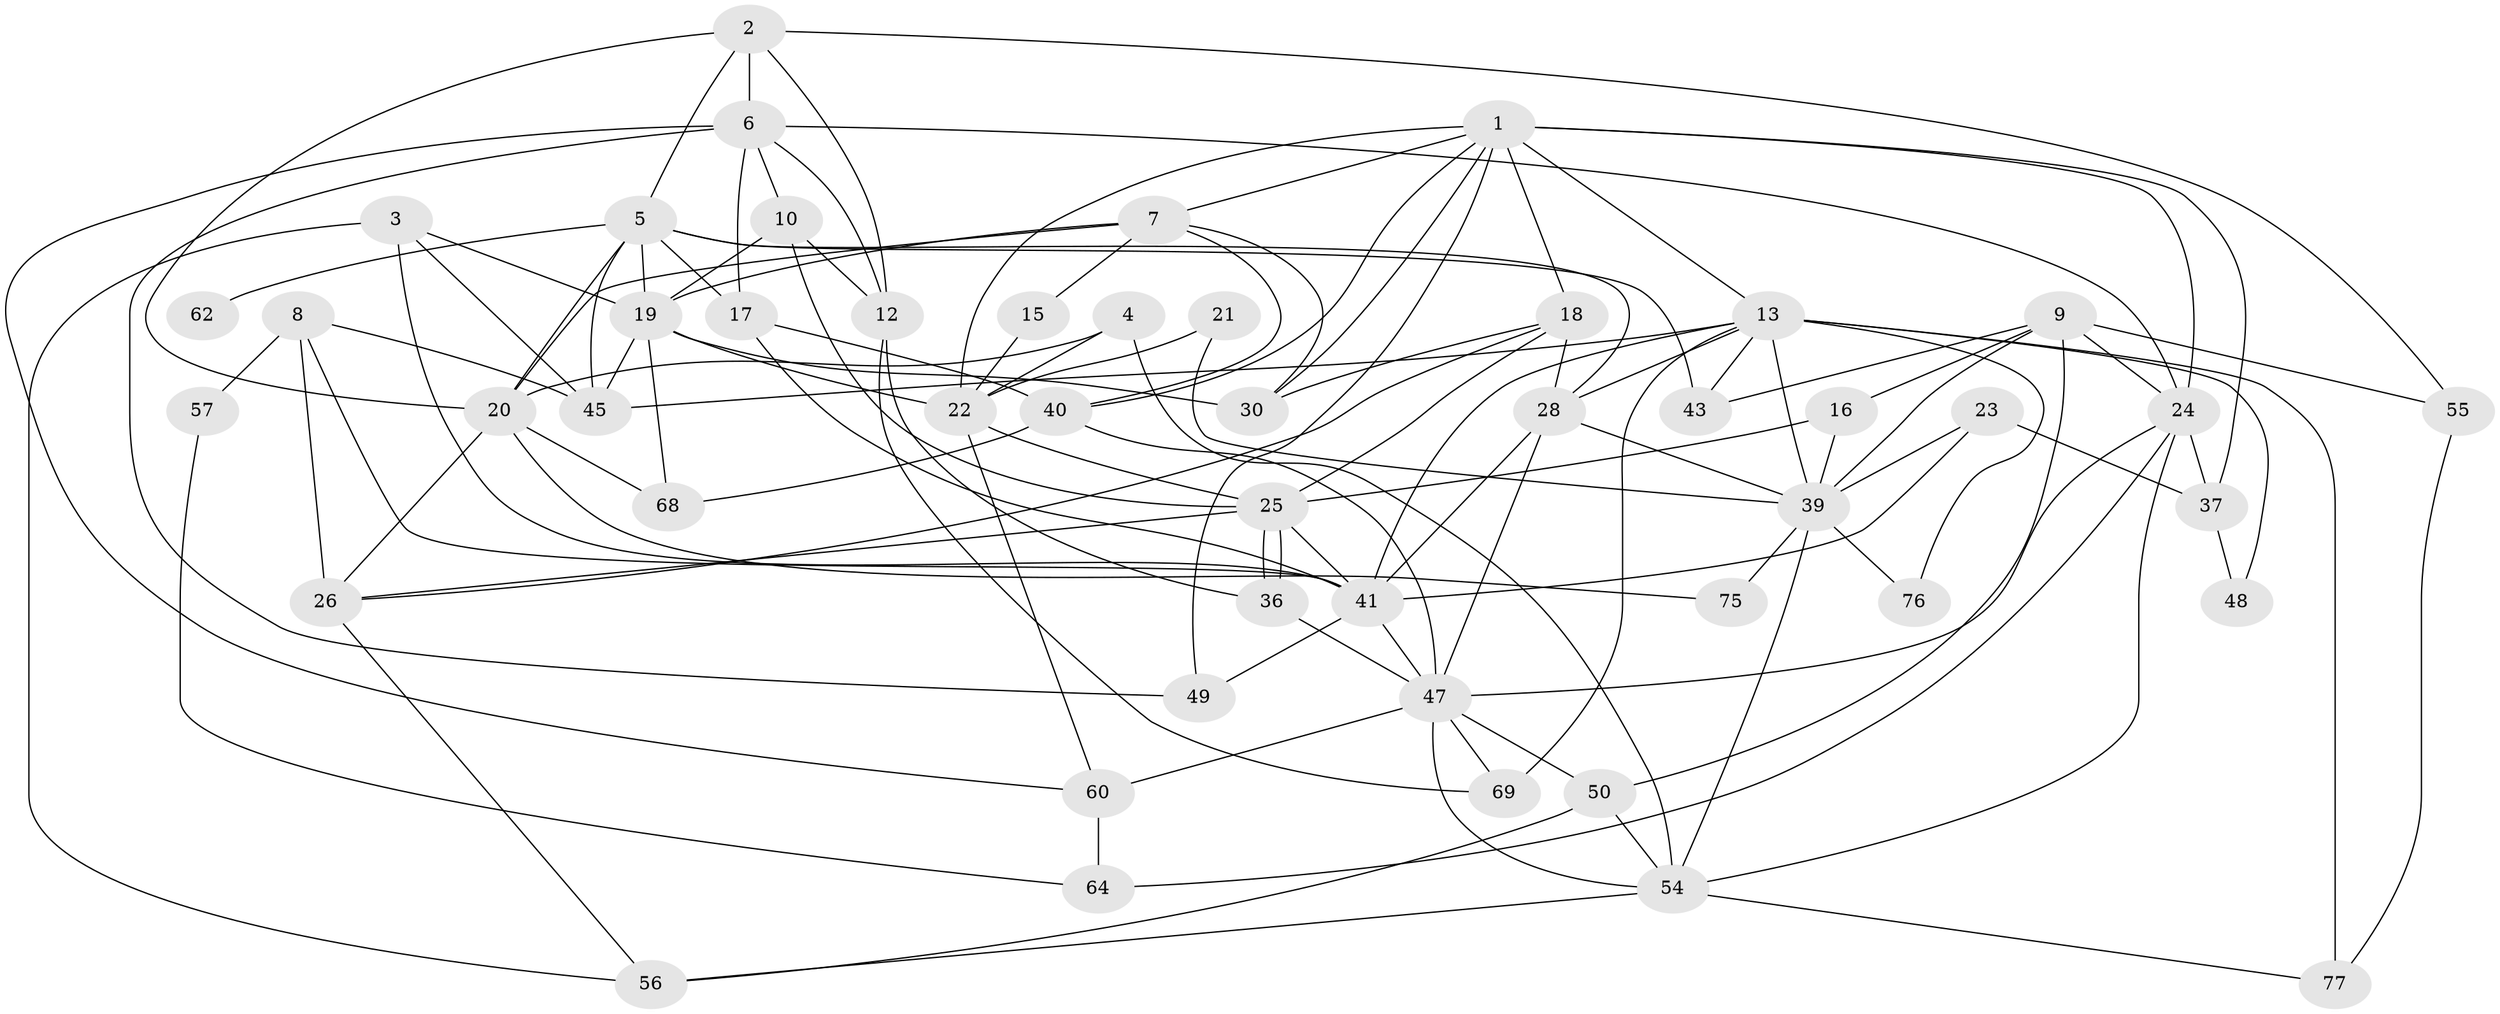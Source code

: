 // original degree distribution, {7: 0.06493506493506493, 4: 0.2987012987012987, 3: 0.3116883116883117, 6: 0.06493506493506493, 5: 0.16883116883116883, 2: 0.09090909090909091}
// Generated by graph-tools (version 1.1) at 2025/11/02/27/25 16:11:18]
// undirected, 49 vertices, 118 edges
graph export_dot {
graph [start="1"]
  node [color=gray90,style=filled];
  1 [super="+27"];
  2 [super="+14"];
  3 [super="+38"];
  4;
  5 [super="+74"];
  6 [super="+58"];
  7;
  8 [super="+11"];
  9 [super="+32"];
  10;
  12 [super="+35"];
  13 [super="+52"];
  15;
  16;
  17 [super="+59"];
  18 [super="+70"];
  19 [super="+31"];
  20 [super="+53"];
  21;
  22 [super="+33"];
  23;
  24 [super="+66"];
  25 [super="+29"];
  26 [super="+61"];
  28 [super="+34"];
  30 [super="+42"];
  36;
  37 [super="+71"];
  39 [super="+46"];
  40 [super="+67"];
  41 [super="+44"];
  43;
  45 [super="+51"];
  47 [super="+72"];
  48;
  49;
  50 [super="+63"];
  54 [super="+65"];
  55;
  56;
  57;
  60 [super="+73"];
  62;
  64;
  68;
  69;
  75;
  76;
  77;
  1 -- 30;
  1 -- 18;
  1 -- 37;
  1 -- 40;
  1 -- 49;
  1 -- 22;
  1 -- 13;
  1 -- 7;
  1 -- 24;
  2 -- 6;
  2 -- 5;
  2 -- 20;
  2 -- 55;
  2 -- 12;
  3 -- 19;
  3 -- 45;
  3 -- 56;
  3 -- 41;
  4 -- 22;
  4 -- 54;
  4 -- 20;
  5 -- 19;
  5 -- 45;
  5 -- 20;
  5 -- 62 [weight=2];
  5 -- 43;
  5 -- 28;
  5 -- 17;
  6 -- 17;
  6 -- 49;
  6 -- 24;
  6 -- 10;
  6 -- 12;
  6 -- 60;
  7 -- 15;
  7 -- 20;
  7 -- 30;
  7 -- 19;
  7 -- 40;
  8 -- 57 [weight=2];
  8 -- 26;
  8 -- 45;
  8 -- 41;
  9 -- 43;
  9 -- 50 [weight=2];
  9 -- 55;
  9 -- 16;
  9 -- 39;
  9 -- 24;
  10 -- 25;
  10 -- 19;
  10 -- 12;
  12 -- 69;
  12 -- 36;
  13 -- 39;
  13 -- 48;
  13 -- 76;
  13 -- 77;
  13 -- 69;
  13 -- 41;
  13 -- 43;
  13 -- 45;
  13 -- 28;
  15 -- 22;
  16 -- 25;
  16 -- 39;
  17 -- 41;
  17 -- 40;
  18 -- 26;
  18 -- 25 [weight=2];
  18 -- 30;
  18 -- 28;
  19 -- 68 [weight=2];
  19 -- 22;
  19 -- 45;
  19 -- 30;
  20 -- 68;
  20 -- 26;
  20 -- 75;
  21 -- 39;
  21 -- 22;
  22 -- 60;
  22 -- 25;
  23 -- 41 [weight=2];
  23 -- 37;
  23 -- 39;
  24 -- 64;
  24 -- 47;
  24 -- 37;
  24 -- 54;
  25 -- 36;
  25 -- 36;
  25 -- 41;
  25 -- 26;
  26 -- 56;
  28 -- 39;
  28 -- 41;
  28 -- 47;
  36 -- 47;
  37 -- 48;
  39 -- 54;
  39 -- 75;
  39 -- 76;
  40 -- 68;
  40 -- 47;
  41 -- 49;
  41 -- 47;
  47 -- 60 [weight=2];
  47 -- 69;
  47 -- 54;
  47 -- 50;
  50 -- 54;
  50 -- 56;
  54 -- 56;
  54 -- 77;
  55 -- 77;
  57 -- 64;
  60 -- 64;
}
